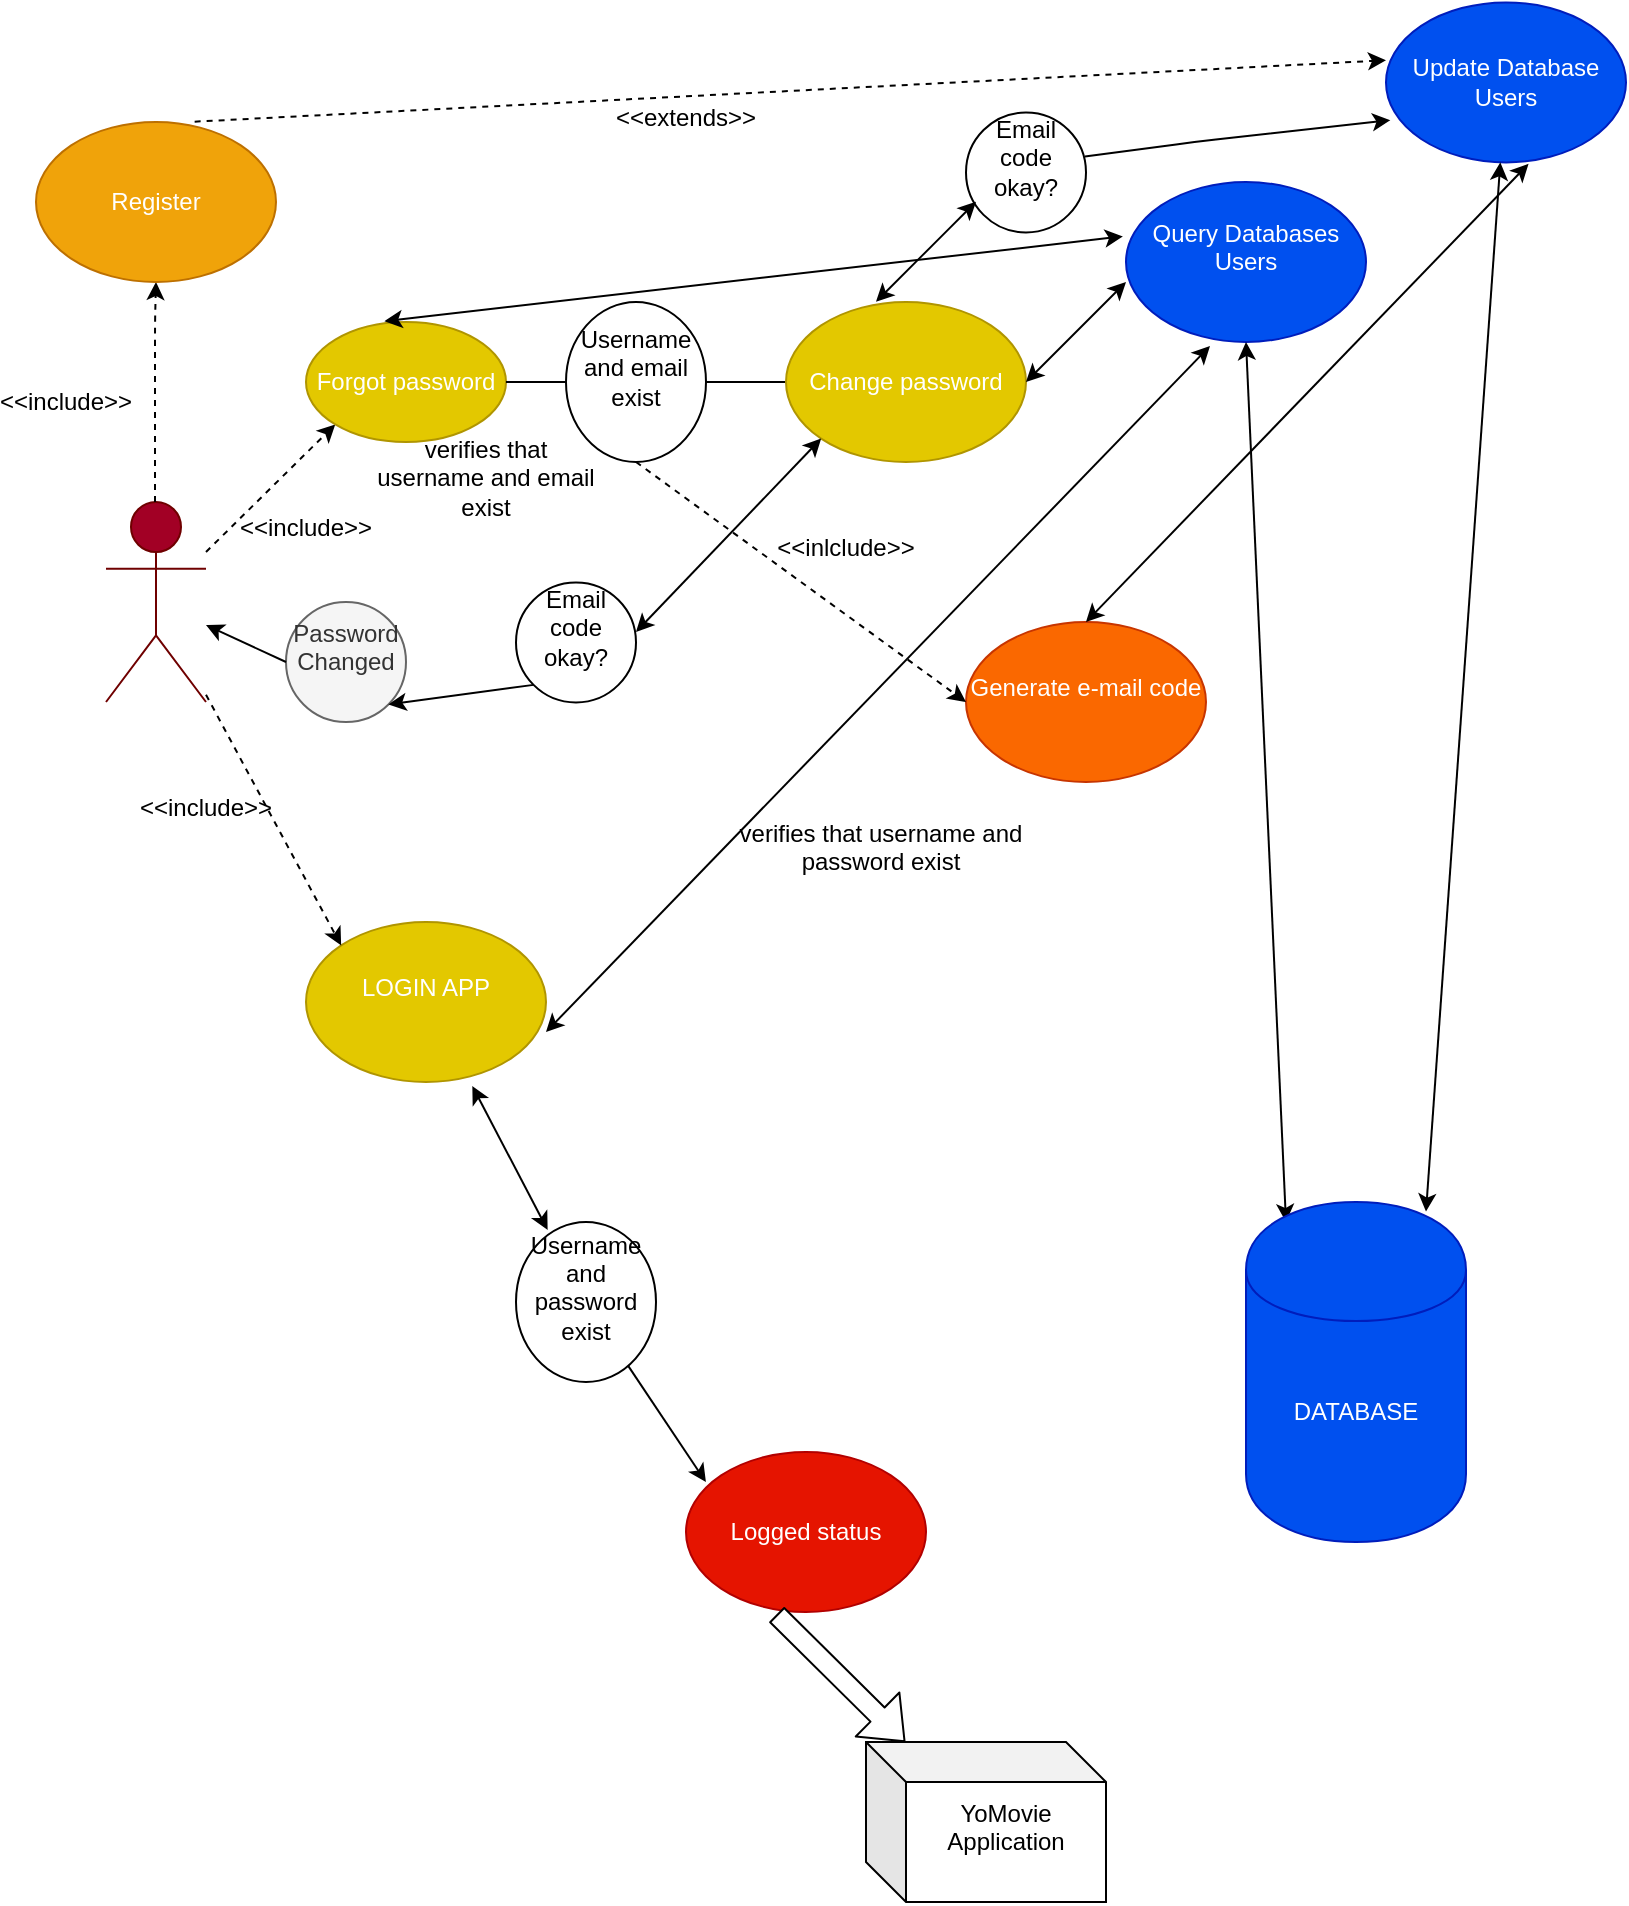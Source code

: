<mxfile version="10.6.2" type="device"><diagram id="r5-tVzhgfksCbEMZw4vV" name="Page-1"><mxGraphModel dx="870" dy="521" grid="1" gridSize="10" guides="1" tooltips="1" connect="1" arrows="1" fold="1" page="1" pageScale="1" pageWidth="850" pageHeight="1100" math="0" shadow="0"><root><mxCell id="0"/><mxCell id="1" parent="0"/><mxCell id="B3JsSVXXDCcmky4iW4pc-2" value="Actor" style="shape=umlActor;verticalLabelPosition=bottom;labelBackgroundColor=#ffffff;verticalAlign=top;html=1;outlineConnect=0;fillColor=#a20025;strokeColor=#6F0000;fontColor=#ffffff;" parent="1" vertex="1"><mxGeometry x="70" y="250" width="50" height="100" as="geometry"/></mxCell><mxCell id="B3JsSVXXDCcmky4iW4pc-5" value="" style="endArrow=classic;html=1;dashed=1;fillColor=#ffffff;" parent="1" edge="1"><mxGeometry width="50" height="50" relative="1" as="geometry"><mxPoint x="94.5" y="250" as="sourcePoint"/><mxPoint x="95" y="140" as="targetPoint"/><Array as="points"><mxPoint x="94.5" y="160"/></Array></mxGeometry></mxCell><mxCell id="B3JsSVXXDCcmky4iW4pc-6" value="&amp;lt;&amp;lt;include&amp;gt;&amp;gt;" style="text;html=1;strokeColor=none;fillColor=none;align=center;verticalAlign=middle;whiteSpace=wrap;rounded=0;" parent="1" vertex="1"><mxGeometry x="20" y="190" width="60" height="20" as="geometry"/></mxCell><mxCell id="B3JsSVXXDCcmky4iW4pc-7" value="Register" style="ellipse;whiteSpace=wrap;html=1;fillColor=#f0a30a;strokeColor=#BD7000;fontColor=#ffffff;" parent="1" vertex="1"><mxGeometry x="35" y="60" width="120" height="80" as="geometry"/></mxCell><mxCell id="B3JsSVXXDCcmky4iW4pc-11" value="&amp;lt;&amp;lt;include&amp;gt;&amp;gt;&lt;br&gt;&lt;br&gt;" style="text;html=1;strokeColor=none;fillColor=none;align=center;verticalAlign=middle;whiteSpace=wrap;rounded=0;" parent="1" vertex="1"><mxGeometry x="150" y="260" width="40" height="20" as="geometry"/></mxCell><mxCell id="B3JsSVXXDCcmky4iW4pc-13" value="" style="endArrow=classic;html=1;fillColor=#ffffff;dashed=1;entryX=0;entryY=1;entryDx=0;entryDy=0;" parent="1" edge="1" target="B3JsSVXXDCcmky4iW4pc-15"><mxGeometry width="50" height="50" relative="1" as="geometry"><mxPoint x="120" y="275" as="sourcePoint"/><mxPoint x="170" y="225" as="targetPoint"/></mxGeometry></mxCell><mxCell id="B3JsSVXXDCcmky4iW4pc-15" value="Forgot password" style="ellipse;whiteSpace=wrap;html=1;fillColor=#e3c800;strokeColor=#B09500;fontColor=#ffffff;" parent="1" vertex="1"><mxGeometry x="170" y="160" width="100" height="60" as="geometry"/></mxCell><mxCell id="B3JsSVXXDCcmky4iW4pc-16" value="LOGIN APP&lt;br&gt;&lt;br&gt;" style="ellipse;whiteSpace=wrap;html=1;fillColor=#e3c800;strokeColor=#B09500;fontColor=#ffffff;" parent="1" vertex="1"><mxGeometry x="170" y="460" width="120" height="80" as="geometry"/></mxCell><mxCell id="B3JsSVXXDCcmky4iW4pc-18" value="" style="endArrow=none;html=1;fillColor=#ffffff;exitX=1;exitY=0.5;exitDx=0;exitDy=0;" parent="1" source="B3JsSVXXDCcmky4iW4pc-15" target="B3JsSVXXDCcmky4iW4pc-20" edge="1"><mxGeometry width="50" height="50" relative="1" as="geometry"><mxPoint x="270" y="205" as="sourcePoint"/><mxPoint x="320" y="205" as="targetPoint"/></mxGeometry></mxCell><mxCell id="B3JsSVXXDCcmky4iW4pc-20" value="Change password" style="ellipse;whiteSpace=wrap;html=1;fillColor=#e3c800;strokeColor=#B09500;fontColor=#ffffff;" parent="1" vertex="1"><mxGeometry x="410" y="150" width="120" height="80" as="geometry"/></mxCell><mxCell id="B3JsSVXXDCcmky4iW4pc-21" value="" style="endArrow=classic;html=1;fillColor=#ffffff;dashed=1;exitX=0.661;exitY=-0.002;exitDx=0;exitDy=0;exitPerimeter=0;" parent="1" edge="1" source="B3JsSVXXDCcmky4iW4pc-7"><mxGeometry width="50" height="50" relative="1" as="geometry"><mxPoint x="155" y="51.4" as="sourcePoint"/><mxPoint x="710" y="29.11" as="targetPoint"/></mxGeometry></mxCell><mxCell id="B3JsSVXXDCcmky4iW4pc-23" value="&amp;lt;&amp;lt;extends&amp;gt;&amp;gt;&lt;br&gt;&lt;br&gt;" style="text;html=1;strokeColor=none;fillColor=none;align=center;verticalAlign=middle;whiteSpace=wrap;rounded=0;" parent="1" vertex="1"><mxGeometry x="340" y="55" width="40" height="20" as="geometry"/></mxCell><mxCell id="B3JsSVXXDCcmky4iW4pc-25" value="Generate e-mail code&lt;br&gt;&lt;br&gt;" style="ellipse;whiteSpace=wrap;html=1;fillColor=#fa6800;strokeColor=#C73500;fontColor=#ffffff;" parent="1" vertex="1"><mxGeometry x="500" y="310" width="120" height="80" as="geometry"/></mxCell><mxCell id="B3JsSVXXDCcmky4iW4pc-27" value="&amp;lt;&amp;lt;inlclude&amp;gt;&amp;gt;&lt;br&gt;&lt;br&gt;" style="text;html=1;strokeColor=none;fillColor=none;align=center;verticalAlign=middle;whiteSpace=wrap;rounded=0;" parent="1" vertex="1"><mxGeometry x="420" y="270" width="40" height="20" as="geometry"/></mxCell><mxCell id="B3JsSVXXDCcmky4iW4pc-31" value="Update Database Users" style="ellipse;whiteSpace=wrap;html=1;fillColor=#0050ef;strokeColor=#001DBC;fontColor=#ffffff;" parent="1" vertex="1"><mxGeometry x="710" y="0.2" width="120" height="80" as="geometry"/></mxCell><mxCell id="B3JsSVXXDCcmky4iW4pc-32" value="Query Databases Users&lt;br&gt;&lt;br&gt;" style="ellipse;whiteSpace=wrap;html=1;fillColor=#0050ef;strokeColor=#001DBC;fontColor=#ffffff;" parent="1" vertex="1"><mxGeometry x="580" y="90" width="120" height="80" as="geometry"/></mxCell><mxCell id="B3JsSVXXDCcmky4iW4pc-33" value="" style="endArrow=classic;startArrow=classic;html=1;fillColor=#ffffff;entryX=0.5;entryY=1;entryDx=0;entryDy=0;" parent="1" target="B3JsSVXXDCcmky4iW4pc-32" edge="1"><mxGeometry width="50" height="50" relative="1" as="geometry"><mxPoint x="660" y="610" as="sourcePoint"/><mxPoint x="630" y="220" as="targetPoint"/></mxGeometry></mxCell><mxCell id="B3JsSVXXDCcmky4iW4pc-34" value="" style="endArrow=classic;startArrow=classic;html=1;fillColor=#ffffff;" parent="1" target="B3JsSVXXDCcmky4iW4pc-31" edge="1"><mxGeometry width="50" height="50" relative="1" as="geometry"><mxPoint x="730" y="604.8" as="sourcePoint"/><mxPoint x="770" y="240" as="targetPoint"/></mxGeometry></mxCell><mxCell id="B3JsSVXXDCcmky4iW4pc-35" value="DATABASE" style="shape=cylinder;whiteSpace=wrap;html=1;boundedLbl=1;backgroundOutline=1;fillColor=#0050ef;strokeColor=#001DBC;fontColor=#ffffff;" parent="1" vertex="1"><mxGeometry x="640" y="600" width="110" height="170" as="geometry"/></mxCell><mxCell id="B3JsSVXXDCcmky4iW4pc-36" value="" style="endArrow=classic;startArrow=classic;html=1;fillColor=#ffffff;exitX=0.392;exitY=-0.007;exitDx=0;exitDy=0;exitPerimeter=0;entryX=-0.013;entryY=0.34;entryDx=0;entryDy=0;entryPerimeter=0;" parent="1" source="B3JsSVXXDCcmky4iW4pc-15" target="B3JsSVXXDCcmky4iW4pc-32" edge="1"><mxGeometry width="50" height="50" relative="1" as="geometry"><mxPoint x="270" y="150" as="sourcePoint"/><mxPoint x="320" y="100" as="targetPoint"/></mxGeometry></mxCell><mxCell id="B3JsSVXXDCcmky4iW4pc-37" value="" style="endArrow=classic;html=1;fillColor=#ffffff;entryX=0;entryY=0;entryDx=0;entryDy=0;dashed=1;" parent="1" source="B3JsSVXXDCcmky4iW4pc-2" target="B3JsSVXXDCcmky4iW4pc-16" edge="1"><mxGeometry width="50" height="50" relative="1" as="geometry"><mxPoint x="105" y="400" as="sourcePoint"/><mxPoint x="155" y="360" as="targetPoint"/></mxGeometry></mxCell><mxCell id="B3JsSVXXDCcmky4iW4pc-38" value="&amp;lt;&amp;lt;include&amp;gt;&amp;gt;&lt;br&gt;&lt;br&gt;" style="text;html=1;strokeColor=none;fillColor=none;align=center;verticalAlign=middle;whiteSpace=wrap;rounded=0;" parent="1" vertex="1"><mxGeometry x="100" y="400" width="40" height="20" as="geometry"/></mxCell><mxCell id="B3JsSVXXDCcmky4iW4pc-42" value="" style="endArrow=classic;startArrow=classic;html=1;fillColor=#ffffff;entryX=0.35;entryY=1.025;entryDx=0;entryDy=0;entryPerimeter=0;" parent="1" target="B3JsSVXXDCcmky4iW4pc-32" edge="1"><mxGeometry width="50" height="50" relative="1" as="geometry"><mxPoint x="290" y="515" as="sourcePoint"/><mxPoint x="340" y="465" as="targetPoint"/></mxGeometry></mxCell><mxCell id="B3JsSVXXDCcmky4iW4pc-46" value="Logged status" style="ellipse;whiteSpace=wrap;html=1;fillColor=#e51400;strokeColor=#B20000;fontColor=#ffffff;" parent="1" vertex="1"><mxGeometry x="360" y="725" width="120" height="80" as="geometry"/></mxCell><mxCell id="B3JsSVXXDCcmky4iW4pc-47" value="" style="shape=flexArrow;endArrow=classic;html=1;fillColor=#ffffff;exitX=0.377;exitY=1.015;exitDx=0;exitDy=0;exitPerimeter=0;" parent="1" source="B3JsSVXXDCcmky4iW4pc-46" target="B3JsSVXXDCcmky4iW4pc-48" edge="1"><mxGeometry width="50" height="50" relative="1" as="geometry"><mxPoint x="340" y="730" as="sourcePoint"/><mxPoint x="430" y="810" as="targetPoint"/></mxGeometry></mxCell><mxCell id="B3JsSVXXDCcmky4iW4pc-48" value="YoMovie Application&lt;br&gt;&lt;br&gt;" style="shape=cube;whiteSpace=wrap;html=1;boundedLbl=1;backgroundOutline=1;darkOpacity=0.05;darkOpacity2=0.1;" parent="1" vertex="1"><mxGeometry x="450" y="870" width="120" height="80" as="geometry"/></mxCell><mxCell id="PZFhBMXTqJgcVl-Ws7Jv-1" value="verifies that username and password exist&lt;br&gt;&lt;br&gt;" style="text;html=1;strokeColor=none;fillColor=none;align=center;verticalAlign=middle;whiteSpace=wrap;rounded=0;" vertex="1" parent="1"><mxGeometry x="385" y="420" width="145" height="20" as="geometry"/></mxCell><mxCell id="PZFhBMXTqJgcVl-Ws7Jv-4" value="verifies that username and email exist&lt;br&gt;&lt;br&gt;" style="text;html=1;strokeColor=none;fillColor=none;align=center;verticalAlign=middle;whiteSpace=wrap;rounded=0;" vertex="1" parent="1"><mxGeometry x="200" y="220" width="120" height="50" as="geometry"/></mxCell><mxCell id="PZFhBMXTqJgcVl-Ws7Jv-5" value="Username and email exist&lt;br&gt;&lt;br&gt;" style="ellipse;whiteSpace=wrap;html=1;" vertex="1" parent="1"><mxGeometry x="300" y="150" width="70" height="80" as="geometry"/></mxCell><mxCell id="PZFhBMXTqJgcVl-Ws7Jv-9" value="Username and password exist&lt;br&gt;&lt;br&gt;" style="ellipse;whiteSpace=wrap;html=1;" vertex="1" parent="1"><mxGeometry x="275" y="610" width="70" height="80" as="geometry"/></mxCell><mxCell id="PZFhBMXTqJgcVl-Ws7Jv-10" value="" style="endArrow=classic;startArrow=classic;html=1;exitX=0.226;exitY=0.05;exitDx=0;exitDy=0;exitPerimeter=0;entryX=0.693;entryY=1.025;entryDx=0;entryDy=0;entryPerimeter=0;" edge="1" parent="1" source="PZFhBMXTqJgcVl-Ws7Jv-9" target="B3JsSVXXDCcmky4iW4pc-16"><mxGeometry width="50" height="50" relative="1" as="geometry"><mxPoint x="245" y="600" as="sourcePoint"/><mxPoint x="295" y="550" as="targetPoint"/></mxGeometry></mxCell><mxCell id="PZFhBMXTqJgcVl-Ws7Jv-11" value="" style="endArrow=classic;html=1;entryX=0.083;entryY=0.188;entryDx=0;entryDy=0;entryPerimeter=0;" edge="1" parent="1" source="PZFhBMXTqJgcVl-Ws7Jv-9" target="B3JsSVXXDCcmky4iW4pc-46"><mxGeometry width="50" height="50" relative="1" as="geometry"><mxPoint x="330" y="715" as="sourcePoint"/><mxPoint x="380" y="665" as="targetPoint"/></mxGeometry></mxCell><mxCell id="PZFhBMXTqJgcVl-Ws7Jv-21" value="Password Changed&lt;br&gt;&lt;br&gt;" style="ellipse;whiteSpace=wrap;html=1;aspect=fixed;fillColor=#f5f5f5;strokeColor=#666666;fontColor=#333333;" vertex="1" parent="1"><mxGeometry x="160" y="300" width="60" height="60" as="geometry"/></mxCell><mxCell id="PZFhBMXTqJgcVl-Ws7Jv-22" value="" style="endArrow=classic;startArrow=classic;html=1;entryX=0.594;entryY=1.009;entryDx=0;entryDy=0;entryPerimeter=0;" edge="1" parent="1" target="B3JsSVXXDCcmky4iW4pc-31"><mxGeometry width="50" height="50" relative="1" as="geometry"><mxPoint x="560" y="310" as="sourcePoint"/><mxPoint x="750" y="110" as="targetPoint"/></mxGeometry></mxCell><mxCell id="PZFhBMXTqJgcVl-Ws7Jv-24" value="" style="endArrow=classic;html=1;exitX=0.5;exitY=1;exitDx=0;exitDy=0;entryX=0;entryY=0.5;entryDx=0;entryDy=0;dashed=1;" edge="1" parent="1" source="PZFhBMXTqJgcVl-Ws7Jv-5" target="B3JsSVXXDCcmky4iW4pc-25"><mxGeometry width="50" height="50" relative="1" as="geometry"><mxPoint x="330" y="280" as="sourcePoint"/><mxPoint x="380" y="230" as="targetPoint"/></mxGeometry></mxCell><mxCell id="PZFhBMXTqJgcVl-Ws7Jv-26" value="" style="endArrow=classic;startArrow=classic;html=1;" edge="1" parent="1"><mxGeometry width="50" height="50" relative="1" as="geometry"><mxPoint x="530" y="190" as="sourcePoint"/><mxPoint x="580" y="140" as="targetPoint"/></mxGeometry></mxCell><mxCell id="PZFhBMXTqJgcVl-Ws7Jv-29" value="Email code okay?&lt;br&gt;&lt;br&gt;" style="ellipse;whiteSpace=wrap;html=1;aspect=fixed;" vertex="1" parent="1"><mxGeometry x="500" y="55.227" width="60" height="60" as="geometry"/></mxCell><mxCell id="PZFhBMXTqJgcVl-Ws7Jv-30" value="" style="endArrow=classic;startArrow=classic;html=1;" edge="1" parent="1"><mxGeometry width="50" height="50" relative="1" as="geometry"><mxPoint x="455" y="149.864" as="sourcePoint"/><mxPoint x="505" y="99.864" as="targetPoint"/><Array as="points"><mxPoint x="485" y="119.864"/></Array></mxGeometry></mxCell><mxCell id="PZFhBMXTqJgcVl-Ws7Jv-33" value="" style="endArrow=classic;html=1;exitX=0.991;exitY=0.367;exitDx=0;exitDy=0;exitPerimeter=0;entryX=0.018;entryY=0.736;entryDx=0;entryDy=0;entryPerimeter=0;" edge="1" parent="1" source="PZFhBMXTqJgcVl-Ws7Jv-29" target="B3JsSVXXDCcmky4iW4pc-31"><mxGeometry width="50" height="50" relative="1" as="geometry"><mxPoint x="595" y="89.909" as="sourcePoint"/><mxPoint x="645" y="39.909" as="targetPoint"/><Array as="points"><mxPoint x="615" y="69.909"/></Array></mxGeometry></mxCell><mxCell id="PZFhBMXTqJgcVl-Ws7Jv-34" value="Email code okay?&lt;br&gt;&lt;br&gt;" style="ellipse;whiteSpace=wrap;html=1;aspect=fixed;" vertex="1" parent="1"><mxGeometry x="275" y="290.227" width="60" height="60" as="geometry"/></mxCell><mxCell id="PZFhBMXTqJgcVl-Ws7Jv-35" value="" style="endArrow=classic;startArrow=classic;html=1;entryX=0;entryY=1;entryDx=0;entryDy=0;" edge="1" parent="1" target="B3JsSVXXDCcmky4iW4pc-20"><mxGeometry width="50" height="50" relative="1" as="geometry"><mxPoint x="335" y="315" as="sourcePoint"/><mxPoint x="385" y="265" as="targetPoint"/></mxGeometry></mxCell><mxCell id="PZFhBMXTqJgcVl-Ws7Jv-36" value="" style="endArrow=classic;html=1;entryX=1;entryY=1;entryDx=0;entryDy=0;exitX=0;exitY=1;exitDx=0;exitDy=0;" edge="1" parent="1" source="PZFhBMXTqJgcVl-Ws7Jv-34" target="PZFhBMXTqJgcVl-Ws7Jv-21"><mxGeometry width="50" height="50" relative="1" as="geometry"><mxPoint x="245" y="400" as="sourcePoint"/><mxPoint x="295" y="350" as="targetPoint"/></mxGeometry></mxCell><mxCell id="PZFhBMXTqJgcVl-Ws7Jv-38" value="" style="endArrow=classic;html=1;exitX=0;exitY=0.5;exitDx=0;exitDy=0;" edge="1" parent="1" source="PZFhBMXTqJgcVl-Ws7Jv-21" target="B3JsSVXXDCcmky4iW4pc-2"><mxGeometry width="50" height="50" relative="1" as="geometry"><mxPoint x="115" y="340.136" as="sourcePoint"/><mxPoint x="165" y="290.136" as="targetPoint"/></mxGeometry></mxCell></root></mxGraphModel></diagram></mxfile>